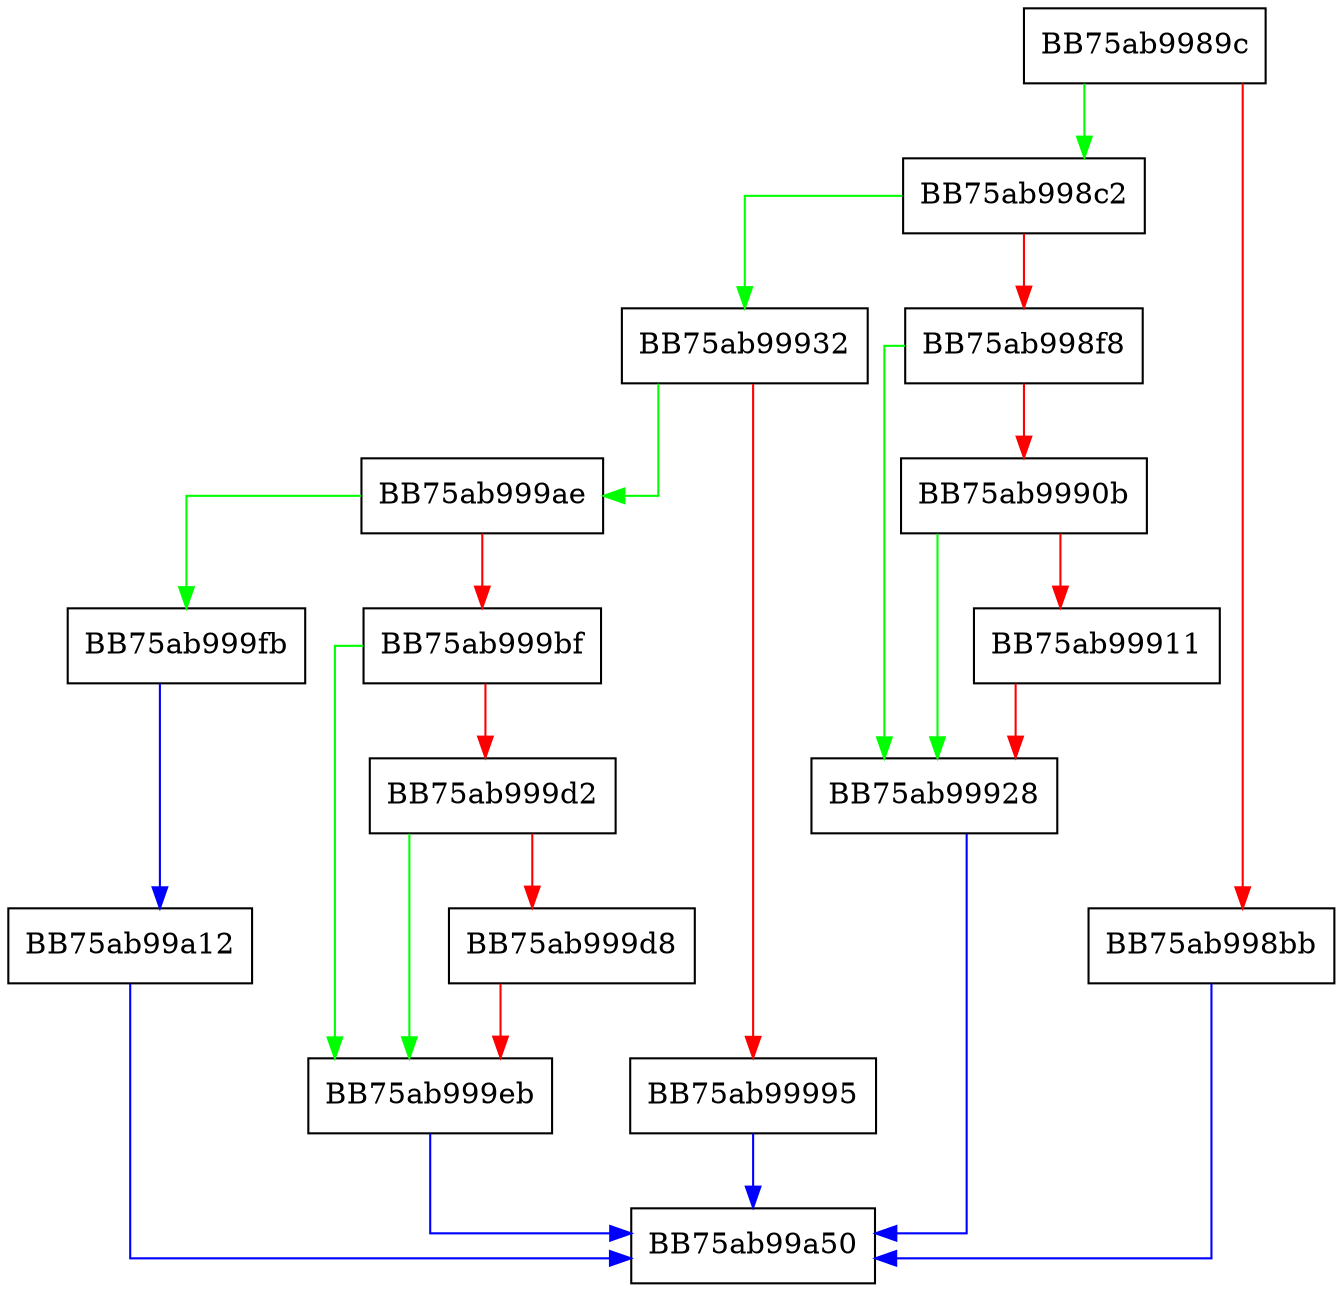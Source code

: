 digraph UpdateFilterDriverNewSfcFile {
  node [shape="box"];
  graph [splines=ortho];
  BB75ab9989c -> BB75ab998c2 [color="green"];
  BB75ab9989c -> BB75ab998bb [color="red"];
  BB75ab998bb -> BB75ab99a50 [color="blue"];
  BB75ab998c2 -> BB75ab99932 [color="green"];
  BB75ab998c2 -> BB75ab998f8 [color="red"];
  BB75ab998f8 -> BB75ab99928 [color="green"];
  BB75ab998f8 -> BB75ab9990b [color="red"];
  BB75ab9990b -> BB75ab99928 [color="green"];
  BB75ab9990b -> BB75ab99911 [color="red"];
  BB75ab99911 -> BB75ab99928 [color="red"];
  BB75ab99928 -> BB75ab99a50 [color="blue"];
  BB75ab99932 -> BB75ab999ae [color="green"];
  BB75ab99932 -> BB75ab99995 [color="red"];
  BB75ab99995 -> BB75ab99a50 [color="blue"];
  BB75ab999ae -> BB75ab999fb [color="green"];
  BB75ab999ae -> BB75ab999bf [color="red"];
  BB75ab999bf -> BB75ab999eb [color="green"];
  BB75ab999bf -> BB75ab999d2 [color="red"];
  BB75ab999d2 -> BB75ab999eb [color="green"];
  BB75ab999d2 -> BB75ab999d8 [color="red"];
  BB75ab999d8 -> BB75ab999eb [color="red"];
  BB75ab999eb -> BB75ab99a50 [color="blue"];
  BB75ab999fb -> BB75ab99a12 [color="blue"];
  BB75ab99a12 -> BB75ab99a50 [color="blue"];
}